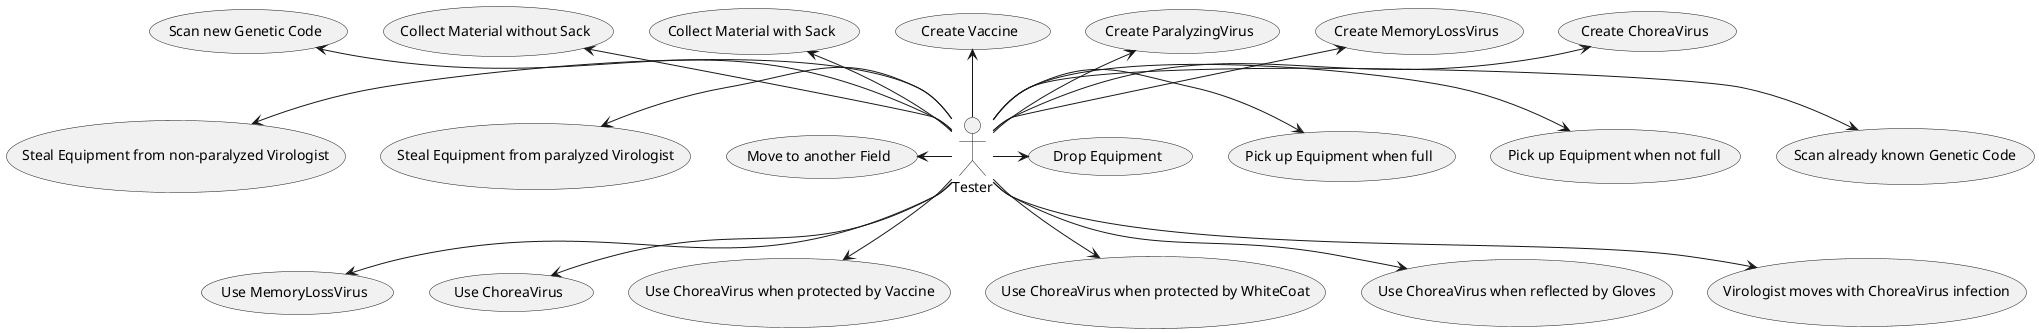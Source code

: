 @startuml Use Case Diagram
:Tester: -left-> (Move to another Field)
:Tester: -left-> (Steal Equipment from paralyzed Virologist)
:Tester: -left-> (Steal Equipment from non-paralyzed Virologist)
:Tester: -up-> (Create ChoreaVirus)
:Tester: -up-> (Create MemoryLossVirus)
:Tester: -up-> (Create ParalyzingVirus)
:Tester: -up-> (Create Vaccine)
:Tester: -up-> (Collect Material with Sack)
:Tester: -up-> (Collect Material without Sack)
:Tester: -up-> (Scan new Genetic Code)
:Tester: -right-> (Scan already known Genetic Code)
:Tester: -right-> (Pick up Equipment when not full)
:Tester: -right-> (Pick up Equipment when full)
:Tester: -right-> (Drop Equipment)
:Tester: -down-> (Use MemoryLossVirus)
:Tester: -down-> (Use ChoreaVirus)
:Tester: -down-> (Use ChoreaVirus when protected by Vaccine)
:Tester: -down-> (Use ChoreaVirus when protected by WhiteCoat)
:Tester: -down-> (Use ChoreaVirus when reflected by Gloves)
:Tester: -down-> (Virologist moves with ChoreaVirus infection)
@enduml